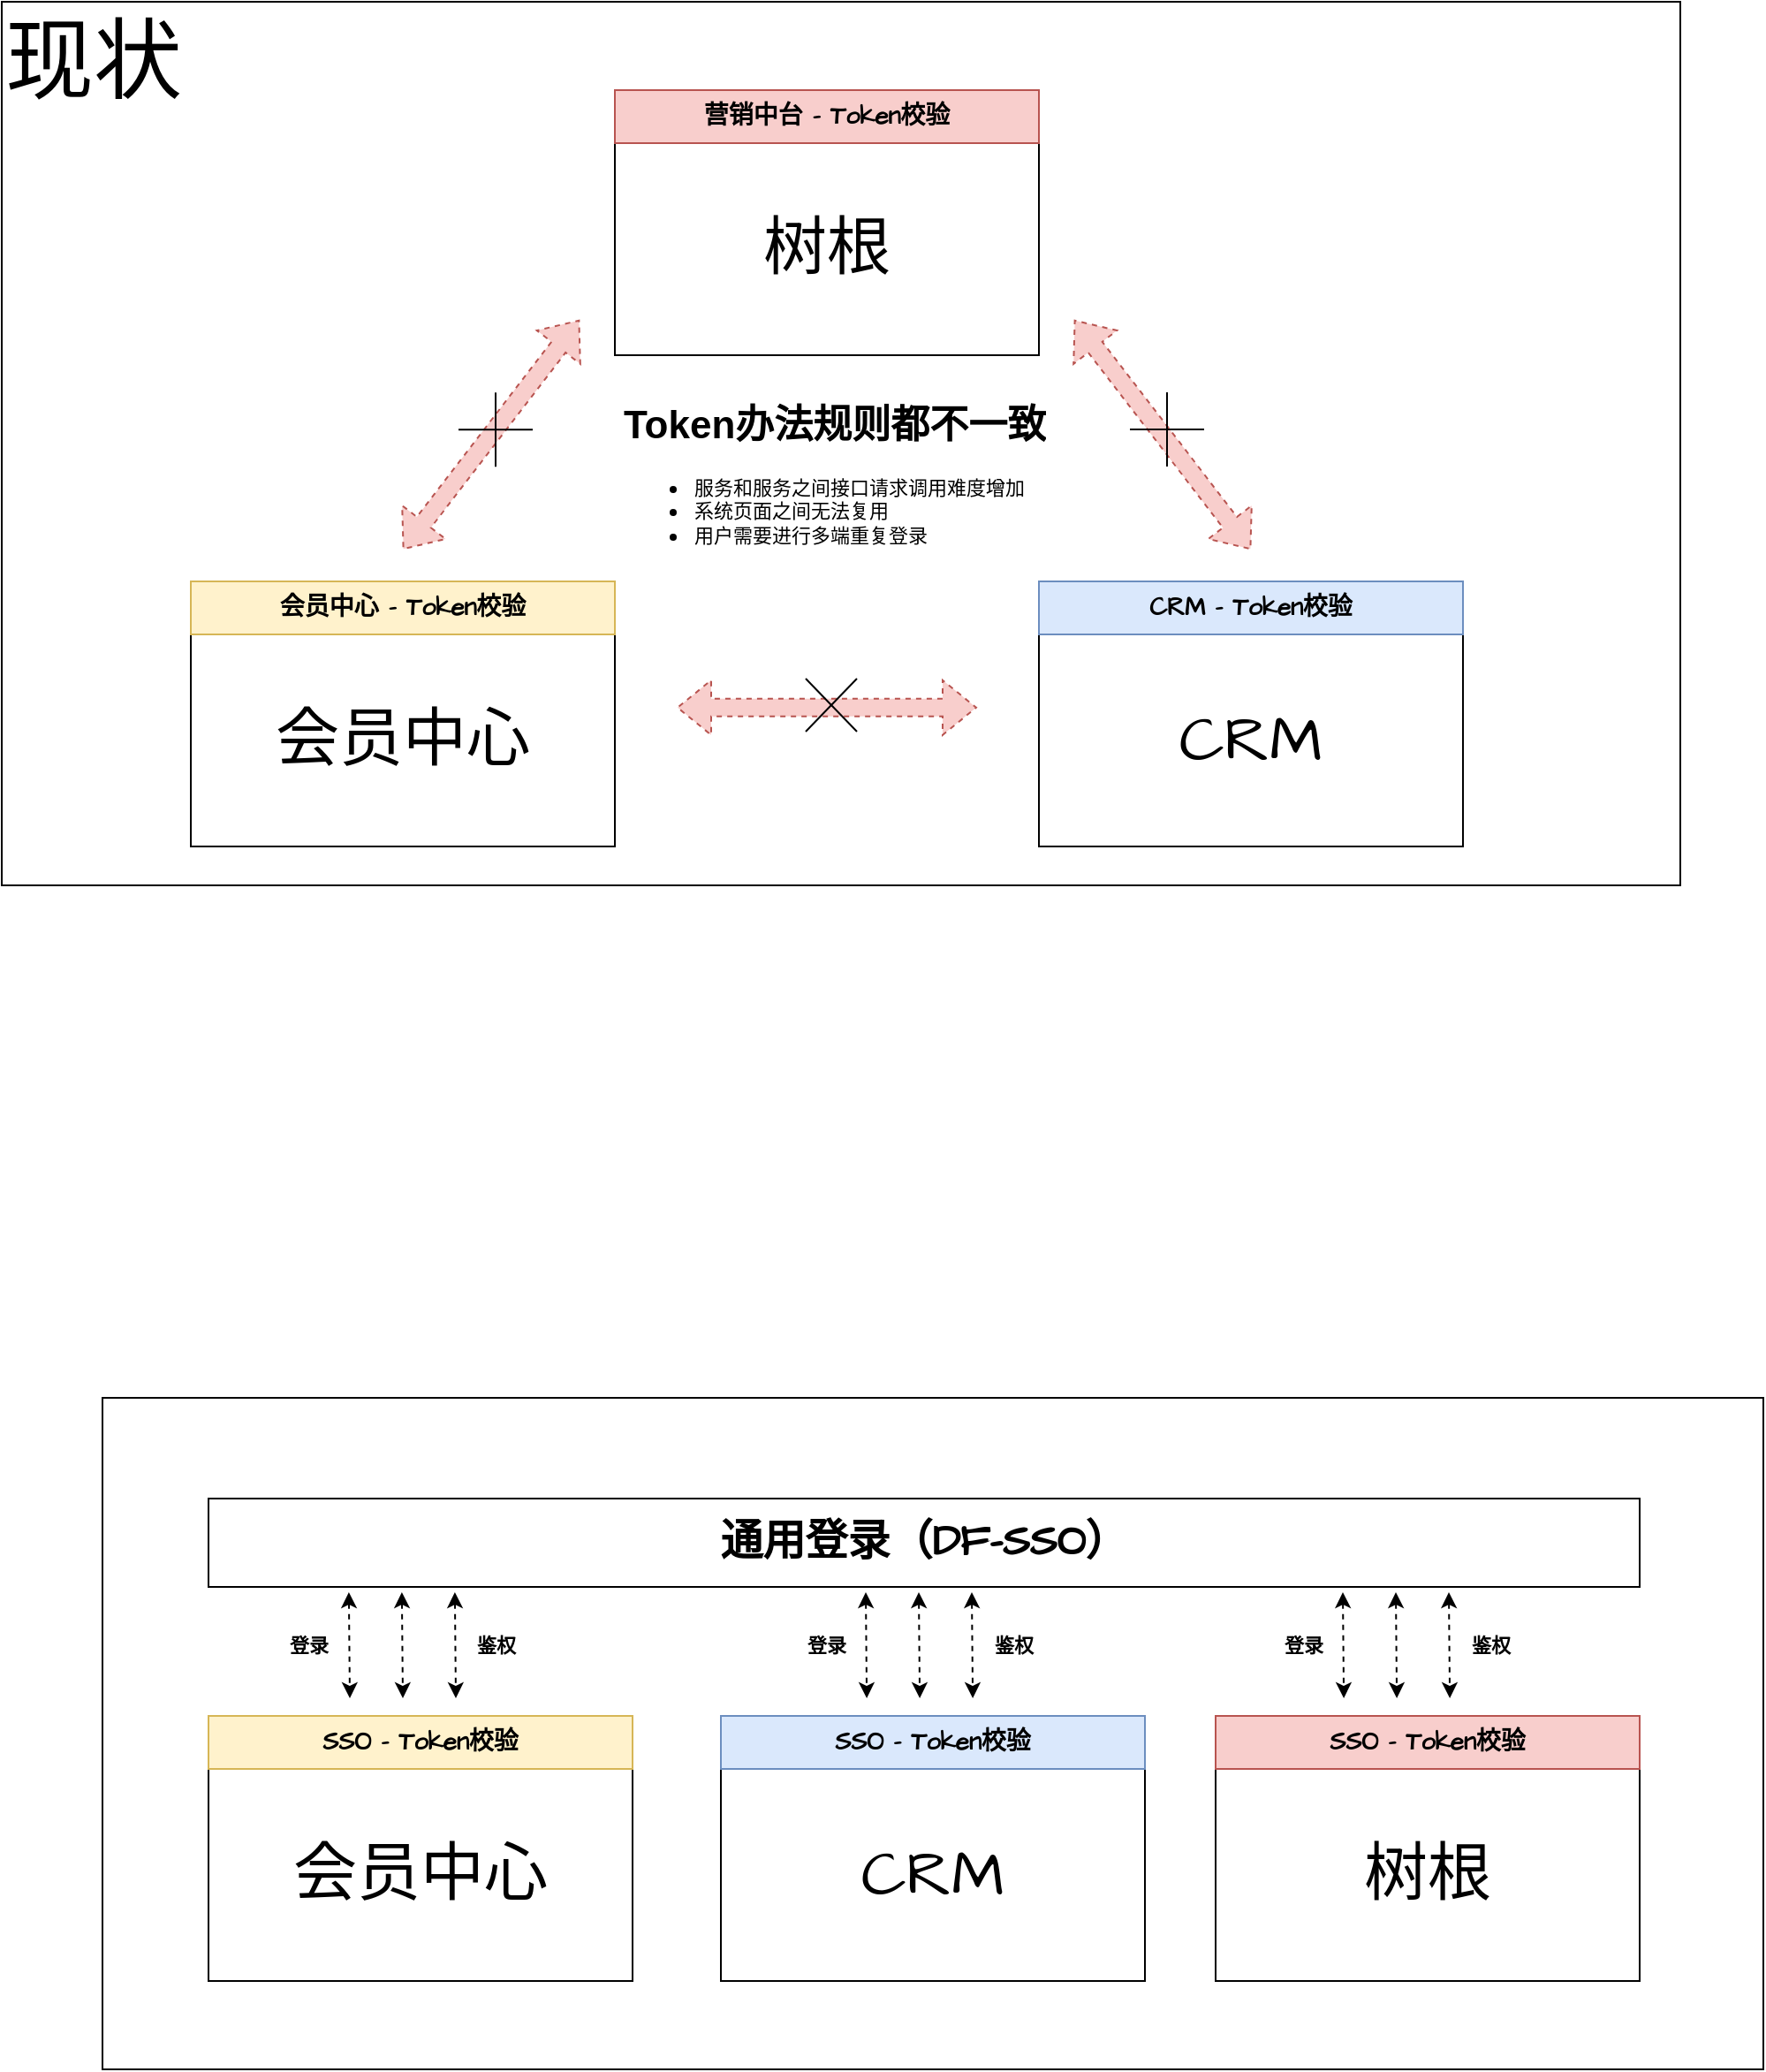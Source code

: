 <mxfile version="24.6.2" type="github">
  <diagram name="第 1 页" id="H0u8XUGsvLffEUkfQdRV">
    <mxGraphModel dx="2218" dy="2095" grid="1" gridSize="10" guides="1" tooltips="1" connect="1" arrows="1" fold="1" page="1" pageScale="1" pageWidth="827" pageHeight="1169" math="0" shadow="0">
      <root>
        <mxCell id="0" />
        <mxCell id="1" parent="0" />
        <mxCell id="qF9IXVnn8CLfa4eEaRER-142" value="" style="rounded=0;whiteSpace=wrap;html=1;hachureGap=4;fontFamily=Architects Daughter;fontSource=https%3A%2F%2Ffonts.googleapis.com%2Fcss%3Ffamily%3DArchitects%2BDaughter;fontSize=11;fontColor=default;labelBackgroundColor=default;" vertex="1" parent="1">
          <mxGeometry x="-230" y="750" width="940" height="380" as="geometry" />
        </mxCell>
        <mxCell id="qF9IXVnn8CLfa4eEaRER-32" value="&lt;font style=&quot;font-size: 50px;&quot;&gt;现状&lt;/font&gt;" style="rounded=0;whiteSpace=wrap;html=1;hachureGap=4;fontFamily=Architects Daughter;fontSource=https%3A%2F%2Ffonts.googleapis.com%2Fcss%3Ffamily%3DArchitects%2BDaughter;fontSize=30;fontColor=default;labelBackgroundColor=default;verticalAlign=top;align=left;" vertex="1" parent="1">
          <mxGeometry x="-287" y="-40" width="950" height="500" as="geometry" />
        </mxCell>
        <mxCell id="qF9IXVnn8CLfa4eEaRER-8" value="" style="group" vertex="1" connectable="0" parent="1">
          <mxGeometry x="-180" y="288" width="240" height="150" as="geometry" />
        </mxCell>
        <mxCell id="qF9IXVnn8CLfa4eEaRER-4" value="&lt;font style=&quot;font-size: 36px;&quot;&gt;会员中心&lt;/font&gt;" style="rounded=0;whiteSpace=wrap;html=1;hachureGap=4;fontFamily=Architects Daughter;fontSource=https%3A%2F%2Ffonts.googleapis.com%2Fcss%3Ffamily%3DArchitects%2BDaughter;" vertex="1" parent="qF9IXVnn8CLfa4eEaRER-8">
          <mxGeometry y="30" width="240" height="120" as="geometry" />
        </mxCell>
        <mxCell id="qF9IXVnn8CLfa4eEaRER-6" value="&lt;font style=&quot;font-size: 14px;&quot;&gt;&lt;b&gt;会员中心 - Token校验&lt;/b&gt;&lt;/font&gt;" style="rounded=0;whiteSpace=wrap;html=1;hachureGap=4;fontFamily=Architects Daughter;fontSource=https%3A%2F%2Ffonts.googleapis.com%2Fcss%3Ffamily%3DArchitects%2BDaughter;fillColor=#fff2cc;strokeColor=#d6b656;" vertex="1" parent="qF9IXVnn8CLfa4eEaRER-8">
          <mxGeometry width="240" height="30" as="geometry" />
        </mxCell>
        <mxCell id="qF9IXVnn8CLfa4eEaRER-10" value="" style="group" vertex="1" connectable="0" parent="1">
          <mxGeometry x="300" y="288" width="240" height="150" as="geometry" />
        </mxCell>
        <mxCell id="qF9IXVnn8CLfa4eEaRER-11" value="&lt;font style=&quot;font-size: 36px;&quot;&gt;CRM&lt;/font&gt;" style="rounded=0;whiteSpace=wrap;html=1;hachureGap=4;fontFamily=Architects Daughter;fontSource=https%3A%2F%2Ffonts.googleapis.com%2Fcss%3Ffamily%3DArchitects%2BDaughter;" vertex="1" parent="qF9IXVnn8CLfa4eEaRER-10">
          <mxGeometry y="30" width="240" height="120" as="geometry" />
        </mxCell>
        <mxCell id="qF9IXVnn8CLfa4eEaRER-12" value="&lt;b&gt;&lt;font style=&quot;font-size: 14px;&quot;&gt;CRM - Token校验&lt;/font&gt;&lt;/b&gt;" style="rounded=0;whiteSpace=wrap;html=1;hachureGap=4;fontFamily=Architects Daughter;fontSource=https%3A%2F%2Ffonts.googleapis.com%2Fcss%3Ffamily%3DArchitects%2BDaughter;fillColor=#dae8fc;strokeColor=#6c8ebf;" vertex="1" parent="qF9IXVnn8CLfa4eEaRER-10">
          <mxGeometry width="240" height="30" as="geometry" />
        </mxCell>
        <mxCell id="qF9IXVnn8CLfa4eEaRER-13" value="" style="group" vertex="1" connectable="0" parent="1">
          <mxGeometry x="60" y="10" width="240" height="150" as="geometry" />
        </mxCell>
        <mxCell id="qF9IXVnn8CLfa4eEaRER-14" value="&lt;span style=&quot;font-size: 36px;&quot;&gt;树根&lt;/span&gt;" style="rounded=0;whiteSpace=wrap;html=1;hachureGap=4;fontFamily=Architects Daughter;fontSource=https%3A%2F%2Ffonts.googleapis.com%2Fcss%3Ffamily%3DArchitects%2BDaughter;" vertex="1" parent="qF9IXVnn8CLfa4eEaRER-13">
          <mxGeometry y="30" width="240" height="120" as="geometry" />
        </mxCell>
        <mxCell id="qF9IXVnn8CLfa4eEaRER-15" value="&lt;font style=&quot;font-size: 14px;&quot;&gt;&lt;b&gt;营销中台 - Token校验&lt;/b&gt;&lt;/font&gt;" style="rounded=0;whiteSpace=wrap;html=1;hachureGap=4;fontFamily=Architects Daughter;fontSource=https%3A%2F%2Ffonts.googleapis.com%2Fcss%3Ffamily%3DArchitects%2BDaughter;fillColor=#f8cecc;strokeColor=#b85450;" vertex="1" parent="qF9IXVnn8CLfa4eEaRER-13">
          <mxGeometry width="240" height="30" as="geometry" />
        </mxCell>
        <mxCell id="qF9IXVnn8CLfa4eEaRER-16" value="" style="shape=flexArrow;endArrow=classic;startArrow=classic;html=1;rounded=0;hachureGap=4;fontFamily=Architects Daughter;fontSource=https%3A%2F%2Ffonts.googleapis.com%2Fcss%3Ffamily%3DArchitects%2BDaughter;fillColor=#f8cecc;strokeColor=#b85450;dashed=1;" edge="1" parent="1">
          <mxGeometry width="100" height="100" relative="1" as="geometry">
            <mxPoint x="-60" y="270" as="sourcePoint" />
            <mxPoint x="40" y="140" as="targetPoint" />
          </mxGeometry>
        </mxCell>
        <mxCell id="qF9IXVnn8CLfa4eEaRER-17" value="" style="shape=flexArrow;endArrow=classic;startArrow=classic;html=1;rounded=0;hachureGap=4;fontFamily=Architects Daughter;fontSource=https%3A%2F%2Ffonts.googleapis.com%2Fcss%3Ffamily%3DArchitects%2BDaughter;fillColor=#f8cecc;strokeColor=#b85450;dashed=1;" edge="1" parent="1">
          <mxGeometry width="100" height="100" relative="1" as="geometry">
            <mxPoint x="95" y="359.41" as="sourcePoint" />
            <mxPoint x="265" y="359.41" as="targetPoint" />
          </mxGeometry>
        </mxCell>
        <mxCell id="qF9IXVnn8CLfa4eEaRER-20" value="" style="shape=flexArrow;endArrow=classic;startArrow=classic;html=1;rounded=0;hachureGap=4;fontFamily=Architects Daughter;fontSource=https%3A%2F%2Ffonts.googleapis.com%2Fcss%3Ffamily%3DArchitects%2BDaughter;fillColor=#f8cecc;strokeColor=#b85450;dashed=1;" edge="1" parent="1">
          <mxGeometry width="100" height="100" relative="1" as="geometry">
            <mxPoint x="420" y="270" as="sourcePoint" />
            <mxPoint x="320" y="140" as="targetPoint" />
          </mxGeometry>
        </mxCell>
        <mxCell id="qF9IXVnn8CLfa4eEaRER-23" value="" style="group;rotation=45;" vertex="1" connectable="0" parent="1">
          <mxGeometry x="-30" y="190.07" width="30" height="30" as="geometry" />
        </mxCell>
        <mxCell id="qF9IXVnn8CLfa4eEaRER-21" value="" style="endArrow=none;html=1;rounded=0;hachureGap=4;strokeColor=default;align=center;verticalAlign=middle;fontFamily=Architects Daughter;fontSource=https%3A%2F%2Ffonts.googleapis.com%2Fcss%3Ffamily%3DArchitects%2BDaughter;fontSize=11;fontColor=default;labelBackgroundColor=default;" edge="1" parent="qF9IXVnn8CLfa4eEaRER-23">
          <mxGeometry width="50" height="50" relative="1" as="geometry">
            <mxPoint x="22.5" y="33" as="sourcePoint" />
            <mxPoint x="22.5" y="-9" as="targetPoint" />
          </mxGeometry>
        </mxCell>
        <mxCell id="qF9IXVnn8CLfa4eEaRER-22" value="" style="endArrow=none;html=1;rounded=0;hachureGap=4;strokeColor=default;align=center;verticalAlign=middle;fontFamily=Architects Daughter;fontSource=https%3A%2F%2Ffonts.googleapis.com%2Fcss%3Ffamily%3DArchitects%2BDaughter;fontSize=11;fontColor=default;labelBackgroundColor=default;" edge="1" parent="qF9IXVnn8CLfa4eEaRER-23">
          <mxGeometry width="50" height="50" relative="1" as="geometry">
            <mxPoint x="43.5" y="12" as="sourcePoint" />
            <mxPoint x="1.5" y="12" as="targetPoint" />
          </mxGeometry>
        </mxCell>
        <mxCell id="qF9IXVnn8CLfa4eEaRER-24" value="" style="group;rotation=45;dashed=1;dashPattern=8 8;strokeColor=none;" vertex="1" connectable="0" parent="1">
          <mxGeometry x="350" y="190" width="30" height="30" as="geometry" />
        </mxCell>
        <mxCell id="qF9IXVnn8CLfa4eEaRER-25" value="" style="endArrow=none;html=1;rounded=0;hachureGap=4;strokeColor=default;align=center;verticalAlign=middle;fontFamily=Architects Daughter;fontSource=https%3A%2F%2Ffonts.googleapis.com%2Fcss%3Ffamily%3DArchitects%2BDaughter;fontSize=11;fontColor=default;labelBackgroundColor=default;" edge="1" parent="qF9IXVnn8CLfa4eEaRER-24">
          <mxGeometry width="50" height="50" relative="1" as="geometry">
            <mxPoint x="22.5" y="33" as="sourcePoint" />
            <mxPoint x="22.5" y="-9" as="targetPoint" />
          </mxGeometry>
        </mxCell>
        <mxCell id="qF9IXVnn8CLfa4eEaRER-26" value="" style="endArrow=none;html=1;rounded=0;hachureGap=4;strokeColor=default;align=center;verticalAlign=middle;fontFamily=Architects Daughter;fontSource=https%3A%2F%2Ffonts.googleapis.com%2Fcss%3Ffamily%3DArchitects%2BDaughter;fontSize=11;fontColor=default;labelBackgroundColor=default;" edge="1" parent="qF9IXVnn8CLfa4eEaRER-24">
          <mxGeometry width="50" height="50" relative="1" as="geometry">
            <mxPoint x="43.5" y="12" as="sourcePoint" />
            <mxPoint x="1.5" y="12" as="targetPoint" />
          </mxGeometry>
        </mxCell>
        <mxCell id="qF9IXVnn8CLfa4eEaRER-27" value="" style="group;rotation=90;" vertex="1" connectable="0" parent="1">
          <mxGeometry x="160" y="340" width="30" height="30" as="geometry" />
        </mxCell>
        <mxCell id="qF9IXVnn8CLfa4eEaRER-28" value="" style="endArrow=none;html=1;rounded=0;hachureGap=4;strokeColor=default;align=center;verticalAlign=middle;fontFamily=Architects Daughter;fontSource=https%3A%2F%2Ffonts.googleapis.com%2Fcss%3Ffamily%3DArchitects%2BDaughter;fontSize=11;fontColor=default;labelBackgroundColor=default;" edge="1" parent="qF9IXVnn8CLfa4eEaRER-27">
          <mxGeometry width="50" height="50" relative="1" as="geometry">
            <mxPoint x="8" y="33" as="sourcePoint" />
            <mxPoint x="37" y="3" as="targetPoint" />
          </mxGeometry>
        </mxCell>
        <mxCell id="qF9IXVnn8CLfa4eEaRER-29" value="" style="endArrow=none;html=1;rounded=0;hachureGap=4;strokeColor=default;align=center;verticalAlign=middle;fontFamily=Architects Daughter;fontSource=https%3A%2F%2Ffonts.googleapis.com%2Fcss%3Ffamily%3DArchitects%2BDaughter;fontSize=11;fontColor=default;labelBackgroundColor=default;" edge="1" parent="qF9IXVnn8CLfa4eEaRER-27">
          <mxGeometry width="50" height="50" relative="1" as="geometry">
            <mxPoint x="37" y="33" as="sourcePoint" />
            <mxPoint x="8" y="3" as="targetPoint" />
          </mxGeometry>
        </mxCell>
        <mxCell id="qF9IXVnn8CLfa4eEaRER-31" value="&lt;h1 style=&quot;margin-top: 0px;&quot;&gt;&lt;font face=&quot;Helvetica&quot;&gt;Token办法规则都不一致&lt;/font&gt;&lt;/h1&gt;&lt;p&gt;&lt;/p&gt;&lt;ul&gt;&lt;li&gt;&lt;font face=&quot;DTaDNkgC4vTeK8XrR2FM&quot;&gt;服务和服务之间接口请求调用难度增加&lt;/font&gt;&lt;/li&gt;&lt;li&gt;&lt;font face=&quot;DTaDNkgC4vTeK8XrR2FM&quot;&gt;系统页面之间无法复用&lt;/font&gt;&lt;/li&gt;&lt;li&gt;&lt;font face=&quot;DTaDNkgC4vTeK8XrR2FM&quot;&gt;用户需要进行多端重复登录&lt;/font&gt;&lt;/li&gt;&lt;/ul&gt;&lt;p&gt;&lt;/p&gt;" style="text;html=1;whiteSpace=wrap;overflow=hidden;rounded=0;fontFamily=Architects Daughter;fontSource=https%3A%2F%2Ffonts.googleapis.com%2Fcss%3Ffamily%3DArchitects%2BDaughter;fontSize=11;fontColor=default;labelBackgroundColor=default;" vertex="1" parent="1">
          <mxGeometry x="63" y="180" width="250" height="120" as="geometry" />
        </mxCell>
        <mxCell id="qF9IXVnn8CLfa4eEaRER-89" value="" style="group" vertex="1" connectable="0" parent="1">
          <mxGeometry x="120" y="930" width="240" height="150" as="geometry" />
        </mxCell>
        <mxCell id="qF9IXVnn8CLfa4eEaRER-90" value="&lt;font style=&quot;font-size: 36px;&quot;&gt;CRM&lt;/font&gt;" style="rounded=0;whiteSpace=wrap;html=1;hachureGap=4;fontFamily=Architects Daughter;fontSource=https%3A%2F%2Ffonts.googleapis.com%2Fcss%3Ffamily%3DArchitects%2BDaughter;" vertex="1" parent="qF9IXVnn8CLfa4eEaRER-89">
          <mxGeometry y="30" width="240" height="120" as="geometry" />
        </mxCell>
        <mxCell id="qF9IXVnn8CLfa4eEaRER-91" value="&lt;b&gt;&lt;font style=&quot;font-size: 14px;&quot;&gt;SSO - Token校验&lt;/font&gt;&lt;/b&gt;" style="rounded=0;whiteSpace=wrap;html=1;hachureGap=4;fontFamily=Architects Daughter;fontSource=https%3A%2F%2Ffonts.googleapis.com%2Fcss%3Ffamily%3DArchitects%2BDaughter;fillColor=#dae8fc;strokeColor=#6c8ebf;" vertex="1" parent="qF9IXVnn8CLfa4eEaRER-89">
          <mxGeometry width="240" height="30" as="geometry" />
        </mxCell>
        <mxCell id="qF9IXVnn8CLfa4eEaRER-92" value="" style="group" vertex="1" connectable="0" parent="1">
          <mxGeometry x="400" y="930" width="240" height="150" as="geometry" />
        </mxCell>
        <mxCell id="qF9IXVnn8CLfa4eEaRER-93" value="&lt;span style=&quot;font-size: 36px;&quot;&gt;树根&lt;/span&gt;" style="rounded=0;whiteSpace=wrap;html=1;hachureGap=4;fontFamily=Architects Daughter;fontSource=https%3A%2F%2Ffonts.googleapis.com%2Fcss%3Ffamily%3DArchitects%2BDaughter;" vertex="1" parent="qF9IXVnn8CLfa4eEaRER-92">
          <mxGeometry y="30" width="240" height="120" as="geometry" />
        </mxCell>
        <mxCell id="qF9IXVnn8CLfa4eEaRER-94" value="&lt;font style=&quot;font-size: 14px;&quot;&gt;&lt;b&gt;SSO - Token校验&lt;/b&gt;&lt;/font&gt;" style="rounded=0;whiteSpace=wrap;html=1;hachureGap=4;fontFamily=Architects Daughter;fontSource=https%3A%2F%2Ffonts.googleapis.com%2Fcss%3Ffamily%3DArchitects%2BDaughter;fillColor=#f8cecc;strokeColor=#b85450;" vertex="1" parent="qF9IXVnn8CLfa4eEaRER-92">
          <mxGeometry width="240" height="30" as="geometry" />
        </mxCell>
        <mxCell id="qF9IXVnn8CLfa4eEaRER-108" value="" style="group" vertex="1" connectable="0" parent="1">
          <mxGeometry x="-170" y="930" width="240" height="150" as="geometry" />
        </mxCell>
        <mxCell id="qF9IXVnn8CLfa4eEaRER-87" value="&lt;font style=&quot;font-size: 36px;&quot;&gt;会员中心&lt;/font&gt;" style="rounded=0;whiteSpace=wrap;html=1;hachureGap=4;fontFamily=Architects Daughter;fontSource=https%3A%2F%2Ffonts.googleapis.com%2Fcss%3Ffamily%3DArchitects%2BDaughter;" vertex="1" parent="qF9IXVnn8CLfa4eEaRER-108">
          <mxGeometry y="30" width="240" height="120" as="geometry" />
        </mxCell>
        <mxCell id="qF9IXVnn8CLfa4eEaRER-88" value="&lt;font style=&quot;font-size: 14px;&quot;&gt;&lt;b&gt;SSO - Token校验&lt;/b&gt;&lt;/font&gt;" style="rounded=0;whiteSpace=wrap;html=1;hachureGap=4;fontFamily=Architects Daughter;fontSource=https%3A%2F%2Ffonts.googleapis.com%2Fcss%3Ffamily%3DArchitects%2BDaughter;fillColor=#fff2cc;strokeColor=#d6b656;" vertex="1" parent="qF9IXVnn8CLfa4eEaRER-108">
          <mxGeometry width="240" height="30" as="geometry" />
        </mxCell>
        <mxCell id="qF9IXVnn8CLfa4eEaRER-109" value="&lt;font style=&quot;font-size: 24px;&quot;&gt;&lt;b&gt;通用登录（DF-SSO）&lt;/b&gt;&lt;/font&gt;" style="rounded=0;whiteSpace=wrap;html=1;hachureGap=4;fontFamily=Architects Daughter;fontSource=https%3A%2F%2Ffonts.googleapis.com%2Fcss%3Ffamily%3DArchitects%2BDaughter;fontSize=11;fontColor=default;labelBackgroundColor=default;" vertex="1" parent="1">
          <mxGeometry x="-170" y="807" width="810" height="50" as="geometry" />
        </mxCell>
        <mxCell id="qF9IXVnn8CLfa4eEaRER-127" value="" style="group" vertex="1" connectable="0" parent="1">
          <mxGeometry x="-142.56" y="860" width="165.56" height="60" as="geometry" />
        </mxCell>
        <mxCell id="qF9IXVnn8CLfa4eEaRER-115" value="" style="group" vertex="1" connectable="0" parent="qF9IXVnn8CLfa4eEaRER-127">
          <mxGeometry x="52" width="60.56" height="60" as="geometry" />
        </mxCell>
        <mxCell id="qF9IXVnn8CLfa4eEaRER-112" value="" style="endArrow=classic;startArrow=classic;html=1;rounded=0;hachureGap=4;strokeColor=default;align=center;verticalAlign=middle;fontFamily=Architects Daughter;fontSource=https%3A%2F%2Ffonts.googleapis.com%2Fcss%3Ffamily%3DArchitects%2BDaughter;fontSize=11;fontColor=default;labelBackgroundColor=default;dashed=1;" edge="1" parent="qF9IXVnn8CLfa4eEaRER-115">
          <mxGeometry width="50" height="50" relative="1" as="geometry">
            <mxPoint as="sourcePoint" />
            <mxPoint x="0.56" y="60" as="targetPoint" />
          </mxGeometry>
        </mxCell>
        <mxCell id="qF9IXVnn8CLfa4eEaRER-113" value="" style="endArrow=classic;startArrow=classic;html=1;rounded=0;hachureGap=4;strokeColor=default;align=center;verticalAlign=middle;fontFamily=Architects Daughter;fontSource=https%3A%2F%2Ffonts.googleapis.com%2Fcss%3Ffamily%3DArchitects%2BDaughter;fontSize=11;fontColor=default;labelBackgroundColor=default;dashed=1;" edge="1" parent="qF9IXVnn8CLfa4eEaRER-115">
          <mxGeometry width="50" height="50" relative="1" as="geometry">
            <mxPoint x="60" as="sourcePoint" />
            <mxPoint x="60.56" y="60" as="targetPoint" />
          </mxGeometry>
        </mxCell>
        <mxCell id="qF9IXVnn8CLfa4eEaRER-114" value="" style="endArrow=classic;startArrow=classic;html=1;rounded=0;hachureGap=4;strokeColor=default;align=center;verticalAlign=middle;fontFamily=Architects Daughter;fontSource=https%3A%2F%2Ffonts.googleapis.com%2Fcss%3Ffamily%3DArchitects%2BDaughter;fontSize=11;fontColor=default;labelBackgroundColor=default;dashed=1;" edge="1" parent="qF9IXVnn8CLfa4eEaRER-115">
          <mxGeometry width="50" height="50" relative="1" as="geometry">
            <mxPoint x="30" as="sourcePoint" />
            <mxPoint x="30.56" y="60" as="targetPoint" />
          </mxGeometry>
        </mxCell>
        <mxCell id="qF9IXVnn8CLfa4eEaRER-125" value="&lt;b&gt;登录&lt;/b&gt;" style="text;html=1;align=center;verticalAlign=middle;whiteSpace=wrap;rounded=0;fontFamily=Architects Daughter;fontSource=https%3A%2F%2Ffonts.googleapis.com%2Fcss%3Ffamily%3DArchitects%2BDaughter;fontSize=11;fontColor=default;labelBackgroundColor=default;" vertex="1" parent="qF9IXVnn8CLfa4eEaRER-127">
          <mxGeometry y="15" width="60" height="30" as="geometry" />
        </mxCell>
        <mxCell id="qF9IXVnn8CLfa4eEaRER-126" value="&lt;b&gt;鉴权&lt;/b&gt;" style="text;html=1;align=center;verticalAlign=middle;whiteSpace=wrap;rounded=0;fontFamily=Architects Daughter;fontSource=https%3A%2F%2Ffonts.googleapis.com%2Fcss%3Ffamily%3DArchitects%2BDaughter;fontSize=11;fontColor=default;labelBackgroundColor=default;" vertex="1" parent="qF9IXVnn8CLfa4eEaRER-127">
          <mxGeometry x="105.56" y="15" width="60" height="30" as="geometry" />
        </mxCell>
        <mxCell id="qF9IXVnn8CLfa4eEaRER-128" value="" style="group" vertex="1" connectable="0" parent="1">
          <mxGeometry x="150" y="860" width="165.56" height="60" as="geometry" />
        </mxCell>
        <mxCell id="qF9IXVnn8CLfa4eEaRER-129" value="" style="group" vertex="1" connectable="0" parent="qF9IXVnn8CLfa4eEaRER-128">
          <mxGeometry x="52" width="60.56" height="60" as="geometry" />
        </mxCell>
        <mxCell id="qF9IXVnn8CLfa4eEaRER-130" value="" style="endArrow=classic;startArrow=classic;html=1;rounded=0;hachureGap=4;strokeColor=default;align=center;verticalAlign=middle;fontFamily=Architects Daughter;fontSource=https%3A%2F%2Ffonts.googleapis.com%2Fcss%3Ffamily%3DArchitects%2BDaughter;fontSize=11;fontColor=default;labelBackgroundColor=default;dashed=1;" edge="1" parent="qF9IXVnn8CLfa4eEaRER-129">
          <mxGeometry width="50" height="50" relative="1" as="geometry">
            <mxPoint as="sourcePoint" />
            <mxPoint x="0.56" y="60" as="targetPoint" />
          </mxGeometry>
        </mxCell>
        <mxCell id="qF9IXVnn8CLfa4eEaRER-131" value="" style="endArrow=classic;startArrow=classic;html=1;rounded=0;hachureGap=4;strokeColor=default;align=center;verticalAlign=middle;fontFamily=Architects Daughter;fontSource=https%3A%2F%2Ffonts.googleapis.com%2Fcss%3Ffamily%3DArchitects%2BDaughter;fontSize=11;fontColor=default;labelBackgroundColor=default;dashed=1;" edge="1" parent="qF9IXVnn8CLfa4eEaRER-129">
          <mxGeometry width="50" height="50" relative="1" as="geometry">
            <mxPoint x="60" as="sourcePoint" />
            <mxPoint x="60.56" y="60" as="targetPoint" />
          </mxGeometry>
        </mxCell>
        <mxCell id="qF9IXVnn8CLfa4eEaRER-132" value="" style="endArrow=classic;startArrow=classic;html=1;rounded=0;hachureGap=4;strokeColor=default;align=center;verticalAlign=middle;fontFamily=Architects Daughter;fontSource=https%3A%2F%2Ffonts.googleapis.com%2Fcss%3Ffamily%3DArchitects%2BDaughter;fontSize=11;fontColor=default;labelBackgroundColor=default;dashed=1;" edge="1" parent="qF9IXVnn8CLfa4eEaRER-129">
          <mxGeometry width="50" height="50" relative="1" as="geometry">
            <mxPoint x="30" as="sourcePoint" />
            <mxPoint x="30.56" y="60" as="targetPoint" />
          </mxGeometry>
        </mxCell>
        <mxCell id="qF9IXVnn8CLfa4eEaRER-133" value="&lt;b&gt;登录&lt;/b&gt;" style="text;html=1;align=center;verticalAlign=middle;whiteSpace=wrap;rounded=0;fontFamily=Architects Daughter;fontSource=https%3A%2F%2Ffonts.googleapis.com%2Fcss%3Ffamily%3DArchitects%2BDaughter;fontSize=11;fontColor=default;labelBackgroundColor=default;" vertex="1" parent="qF9IXVnn8CLfa4eEaRER-128">
          <mxGeometry y="15" width="60" height="30" as="geometry" />
        </mxCell>
        <mxCell id="qF9IXVnn8CLfa4eEaRER-134" value="&lt;b&gt;鉴权&lt;/b&gt;" style="text;html=1;align=center;verticalAlign=middle;whiteSpace=wrap;rounded=0;fontFamily=Architects Daughter;fontSource=https%3A%2F%2Ffonts.googleapis.com%2Fcss%3Ffamily%3DArchitects%2BDaughter;fontSize=11;fontColor=default;labelBackgroundColor=default;" vertex="1" parent="qF9IXVnn8CLfa4eEaRER-128">
          <mxGeometry x="105.56" y="15" width="60" height="30" as="geometry" />
        </mxCell>
        <mxCell id="qF9IXVnn8CLfa4eEaRER-135" value="" style="group" vertex="1" connectable="0" parent="1">
          <mxGeometry x="420" y="860" width="165.56" height="60" as="geometry" />
        </mxCell>
        <mxCell id="qF9IXVnn8CLfa4eEaRER-136" value="" style="group" vertex="1" connectable="0" parent="qF9IXVnn8CLfa4eEaRER-135">
          <mxGeometry x="52" width="60.56" height="60" as="geometry" />
        </mxCell>
        <mxCell id="qF9IXVnn8CLfa4eEaRER-137" value="" style="endArrow=classic;startArrow=classic;html=1;rounded=0;hachureGap=4;strokeColor=default;align=center;verticalAlign=middle;fontFamily=Architects Daughter;fontSource=https%3A%2F%2Ffonts.googleapis.com%2Fcss%3Ffamily%3DArchitects%2BDaughter;fontSize=11;fontColor=default;labelBackgroundColor=default;dashed=1;" edge="1" parent="qF9IXVnn8CLfa4eEaRER-136">
          <mxGeometry width="50" height="50" relative="1" as="geometry">
            <mxPoint as="sourcePoint" />
            <mxPoint x="0.56" y="60" as="targetPoint" />
          </mxGeometry>
        </mxCell>
        <mxCell id="qF9IXVnn8CLfa4eEaRER-138" value="" style="endArrow=classic;startArrow=classic;html=1;rounded=0;hachureGap=4;strokeColor=default;align=center;verticalAlign=middle;fontFamily=Architects Daughter;fontSource=https%3A%2F%2Ffonts.googleapis.com%2Fcss%3Ffamily%3DArchitects%2BDaughter;fontSize=11;fontColor=default;labelBackgroundColor=default;dashed=1;" edge="1" parent="qF9IXVnn8CLfa4eEaRER-136">
          <mxGeometry width="50" height="50" relative="1" as="geometry">
            <mxPoint x="60" as="sourcePoint" />
            <mxPoint x="60.56" y="60" as="targetPoint" />
          </mxGeometry>
        </mxCell>
        <mxCell id="qF9IXVnn8CLfa4eEaRER-139" value="" style="endArrow=classic;startArrow=classic;html=1;rounded=0;hachureGap=4;strokeColor=default;align=center;verticalAlign=middle;fontFamily=Architects Daughter;fontSource=https%3A%2F%2Ffonts.googleapis.com%2Fcss%3Ffamily%3DArchitects%2BDaughter;fontSize=11;fontColor=default;labelBackgroundColor=default;dashed=1;" edge="1" parent="qF9IXVnn8CLfa4eEaRER-136">
          <mxGeometry width="50" height="50" relative="1" as="geometry">
            <mxPoint x="30" as="sourcePoint" />
            <mxPoint x="30.56" y="60" as="targetPoint" />
          </mxGeometry>
        </mxCell>
        <mxCell id="qF9IXVnn8CLfa4eEaRER-140" value="&lt;b&gt;登录&lt;/b&gt;" style="text;html=1;align=center;verticalAlign=middle;whiteSpace=wrap;rounded=0;fontFamily=Architects Daughter;fontSource=https%3A%2F%2Ffonts.googleapis.com%2Fcss%3Ffamily%3DArchitects%2BDaughter;fontSize=11;fontColor=default;labelBackgroundColor=default;" vertex="1" parent="qF9IXVnn8CLfa4eEaRER-135">
          <mxGeometry y="15" width="60" height="30" as="geometry" />
        </mxCell>
        <mxCell id="qF9IXVnn8CLfa4eEaRER-141" value="&lt;b&gt;鉴权&lt;/b&gt;" style="text;html=1;align=center;verticalAlign=middle;whiteSpace=wrap;rounded=0;fontFamily=Architects Daughter;fontSource=https%3A%2F%2Ffonts.googleapis.com%2Fcss%3Ffamily%3DArchitects%2BDaughter;fontSize=11;fontColor=default;labelBackgroundColor=default;" vertex="1" parent="qF9IXVnn8CLfa4eEaRER-135">
          <mxGeometry x="105.56" y="15" width="60" height="30" as="geometry" />
        </mxCell>
      </root>
    </mxGraphModel>
  </diagram>
</mxfile>
